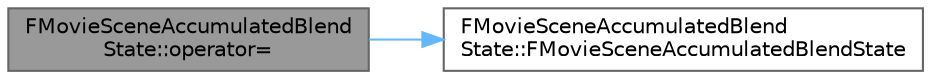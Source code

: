 digraph "FMovieSceneAccumulatedBlendState::operator="
{
 // INTERACTIVE_SVG=YES
 // LATEX_PDF_SIZE
  bgcolor="transparent";
  edge [fontname=Helvetica,fontsize=10,labelfontname=Helvetica,labelfontsize=10];
  node [fontname=Helvetica,fontsize=10,shape=box,height=0.2,width=0.4];
  rankdir="LR";
  Node1 [id="Node000001",label="FMovieSceneAccumulatedBlend\lState::operator=",height=0.2,width=0.4,color="gray40", fillcolor="grey60", style="filled", fontcolor="black",tooltip=" "];
  Node1 -> Node2 [id="edge1_Node000001_Node000002",color="steelblue1",style="solid",tooltip=" "];
  Node2 [id="Node000002",label="FMovieSceneAccumulatedBlend\lState::FMovieSceneAccumulatedBlendState",height=0.2,width=0.4,color="grey40", fillcolor="white", style="filled",URL="$d2/df5/structFMovieSceneAccumulatedBlendState.html#afe81afc696d955b4b329f82feead75c5",tooltip=" "];
}
